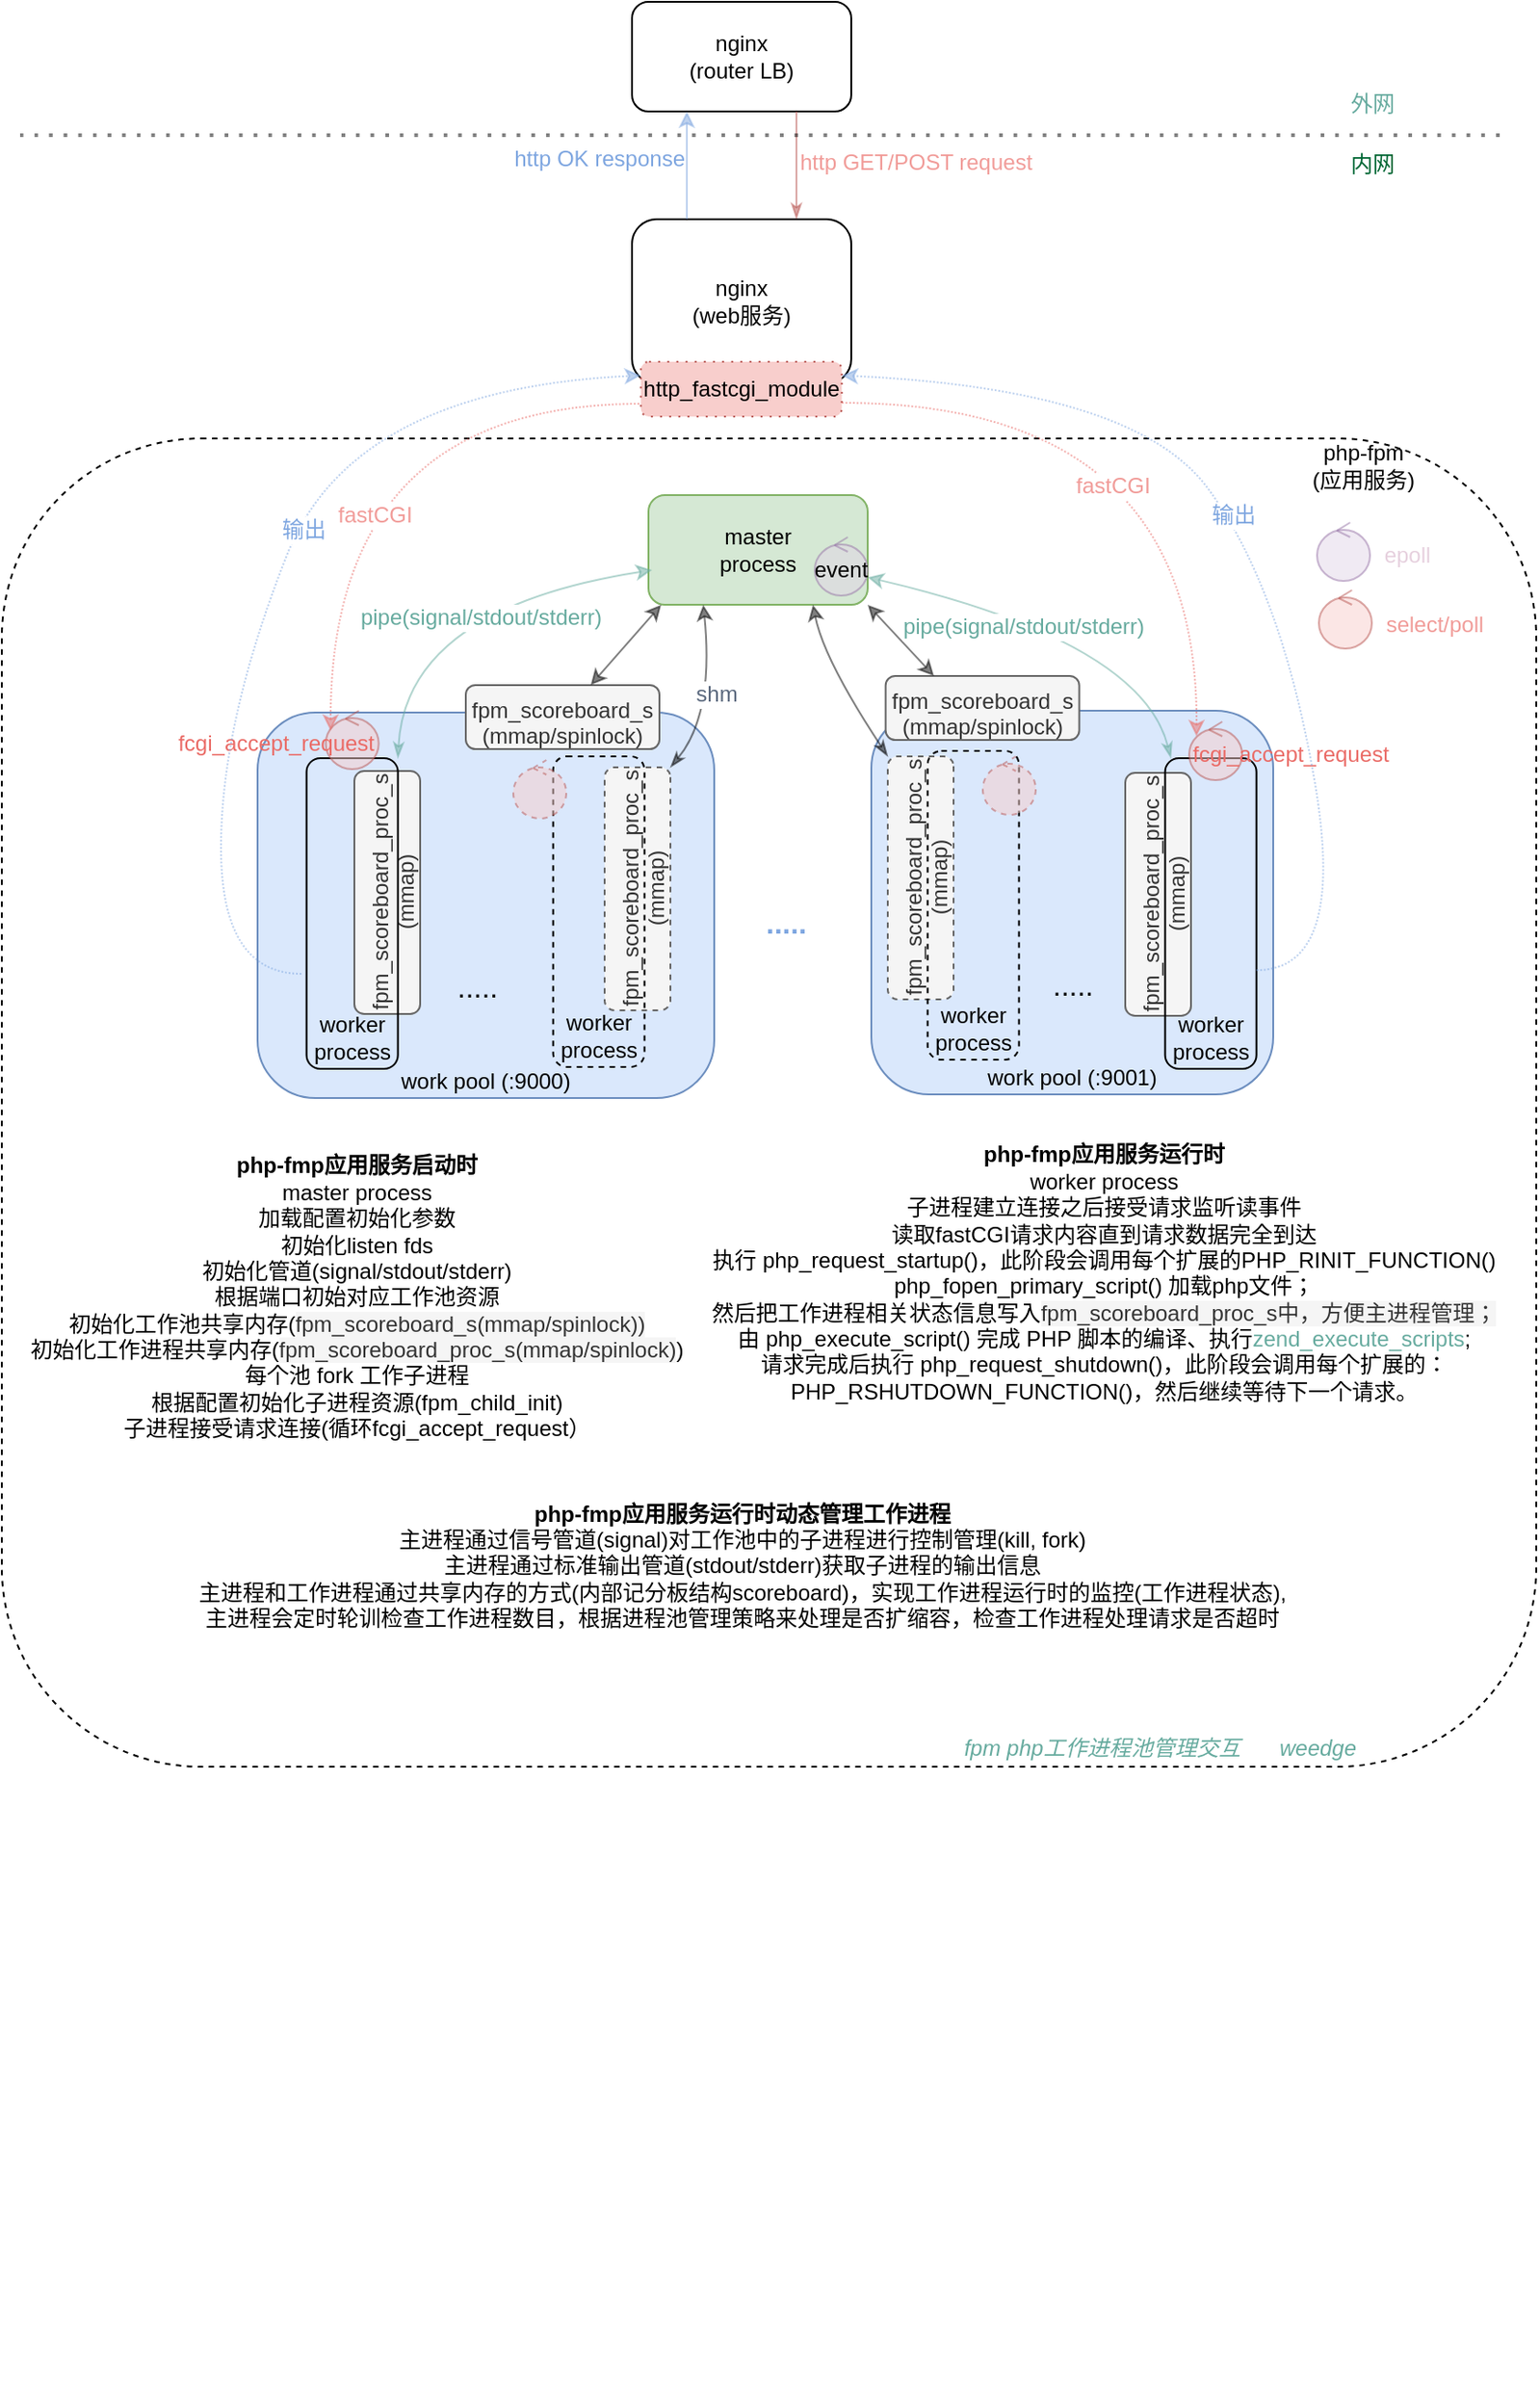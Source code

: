 <mxfile version="15.8.6" type="github">
  <diagram id="zYkpqrjhrI2a45teZ2bl" name="Page-1">
    <mxGraphModel dx="946" dy="603" grid="1" gridSize="10" guides="1" tooltips="1" connect="1" arrows="1" fold="1" page="1" pageScale="1" pageWidth="827" pageHeight="1169" math="0" shadow="0">
      <root>
        <mxCell id="0" />
        <mxCell id="1" parent="0" />
        <mxCell id="3jl18JNsWPMRGAtueJ_B-4" value="" style="rounded=1;whiteSpace=wrap;html=1;fillColor=none;dashed=1;" parent="1" vertex="1">
          <mxGeometry y="263" width="840" height="727" as="geometry" />
        </mxCell>
        <mxCell id="3jl18JNsWPMRGAtueJ_B-7" value="work pool (:9000)" style="rounded=1;whiteSpace=wrap;html=1;verticalAlign=bottom;fillColor=#dae8fc;strokeColor=#6c8ebf;" parent="1" vertex="1">
          <mxGeometry x="140" y="413" width="250" height="211" as="geometry" />
        </mxCell>
        <mxCell id="3jl18JNsWPMRGAtueJ_B-1" value="nginx&lt;br&gt;(web服务)" style="rounded=1;whiteSpace=wrap;html=1;" parent="1" vertex="1">
          <mxGeometry x="345" y="143" width="120" height="90" as="geometry" />
        </mxCell>
        <mxCell id="3jl18JNsWPMRGAtueJ_B-2" value="nginx&lt;br&gt;(router LB)" style="rounded=1;whiteSpace=wrap;html=1;" parent="1" vertex="1">
          <mxGeometry x="345" y="24" width="120" height="60" as="geometry" />
        </mxCell>
        <mxCell id="3jl18JNsWPMRGAtueJ_B-3" value="http_fastcgi_module" style="rounded=1;whiteSpace=wrap;html=1;dashed=1;fillColor=#f8cecc;dashPattern=1 4;strokeColor=#b85450;" parent="1" vertex="1">
          <mxGeometry x="349.82" y="221" width="110" height="30" as="geometry" />
        </mxCell>
        <mxCell id="3jl18JNsWPMRGAtueJ_B-5" value="php-fpm&lt;br&gt;(应用服务)" style="text;html=1;align=center;verticalAlign=middle;resizable=0;points=[];autosize=1;strokeColor=none;fillColor=none;" parent="1" vertex="1">
          <mxGeometry x="710" y="263" width="70" height="30" as="geometry" />
        </mxCell>
        <mxCell id="3jl18JNsWPMRGAtueJ_B-6" value="master&lt;br&gt;process" style="rounded=1;whiteSpace=wrap;html=1;fillColor=#d5e8d4;strokeColor=#82b366;" parent="1" vertex="1">
          <mxGeometry x="354" y="294" width="120" height="60" as="geometry" />
        </mxCell>
        <mxCell id="3jl18JNsWPMRGAtueJ_B-8" value="" style="shape=image;verticalLabelPosition=bottom;labelBackgroundColor=#ffffff;verticalAlign=top;aspect=fixed;imageAspect=0;image=https://img5.fanhaobai.com/2017/10/internal-php-fpm/9d9d0bb5-d970-4536-aa55-0f885648e551.png;imageBackground=none;" parent="1" vertex="1">
          <mxGeometry x="239" y="1020" width="349.58" height="320" as="geometry" />
        </mxCell>
        <mxCell id="3jl18JNsWPMRGAtueJ_B-10" value="fpm_scoreboard_proc_s&lt;br&gt;(mmap)" style="rounded=1;whiteSpace=wrap;html=1;verticalAlign=top;fillColor=#f5f5f5;fontColor=#333333;strokeColor=#666666;rotation=0;direction=south;horizontal=0;align=center;" parent="1" vertex="1">
          <mxGeometry x="193" y="445" width="36" height="133" as="geometry" />
        </mxCell>
        <mxCell id="3jl18JNsWPMRGAtueJ_B-12" value="worker process" style="rounded=1;whiteSpace=wrap;html=1;fillColor=none;verticalAlign=bottom;" parent="1" vertex="1">
          <mxGeometry x="166.82" y="438" width="50" height="170" as="geometry" />
        </mxCell>
        <mxCell id="3jl18JNsWPMRGAtueJ_B-13" value="fpm_scoreboard_s&lt;br style=&quot;font-size: 12px&quot;&gt;(mmap/spinlock)" style="rounded=1;whiteSpace=wrap;html=1;fillColor=#f5f5f5;verticalAlign=top;align=center;horizontal=1;fontSize=12;strokeColor=#666666;fontColor=#333333;" parent="1" vertex="1">
          <mxGeometry x="254" y="398" width="106" height="35" as="geometry" />
        </mxCell>
        <mxCell id="3jl18JNsWPMRGAtueJ_B-16" value="fpm_scoreboard_proc_s&lt;br&gt;(mmap)" style="rounded=1;whiteSpace=wrap;html=1;verticalAlign=top;fillColor=#f5f5f5;fontColor=#333333;strokeColor=#666666;rotation=0;direction=south;horizontal=0;dashed=1;" parent="1" vertex="1">
          <mxGeometry x="330" y="443" width="36" height="133" as="geometry" />
        </mxCell>
        <mxCell id="3jl18JNsWPMRGAtueJ_B-17" value="worker process" style="rounded=1;whiteSpace=wrap;html=1;fillColor=none;verticalAlign=bottom;dashed=1;" parent="1" vertex="1">
          <mxGeometry x="301.82" y="437" width="50" height="170" as="geometry" />
        </mxCell>
        <mxCell id="3jl18JNsWPMRGAtueJ_B-20" value="....." style="text;html=1;align=center;verticalAlign=middle;resizable=0;points=[];autosize=1;strokeColor=none;fillColor=none;fontSize=16;" parent="1" vertex="1">
          <mxGeometry x="240" y="553" width="40" height="20" as="geometry" />
        </mxCell>
        <mxCell id="3jl18JNsWPMRGAtueJ_B-21" value="work pool (:9001)" style="rounded=1;whiteSpace=wrap;html=1;verticalAlign=bottom;fillColor=#dae8fc;strokeColor=#6c8ebf;" parent="1" vertex="1">
          <mxGeometry x="476" y="412" width="220" height="210" as="geometry" />
        </mxCell>
        <mxCell id="3jl18JNsWPMRGAtueJ_B-22" value="fpm_scoreboard_proc_s&lt;br&gt;(mmap)" style="rounded=1;whiteSpace=wrap;html=1;verticalAlign=top;fillColor=#f5f5f5;fontColor=#333333;strokeColor=#666666;rotation=0;direction=south;horizontal=0;dashed=1;" parent="1" vertex="1">
          <mxGeometry x="485" y="437" width="36" height="133" as="geometry" />
        </mxCell>
        <mxCell id="3jl18JNsWPMRGAtueJ_B-23" value="worker process" style="rounded=1;whiteSpace=wrap;html=1;fillColor=none;verticalAlign=bottom;dashed=1;" parent="1" vertex="1">
          <mxGeometry x="506.82" y="434" width="50" height="169" as="geometry" />
        </mxCell>
        <mxCell id="3jl18JNsWPMRGAtueJ_B-24" value="fpm_scoreboard_s&lt;br style=&quot;font-size: 12px&quot;&gt;(mmap/spinlock)" style="rounded=1;whiteSpace=wrap;html=1;fillColor=#f5f5f5;verticalAlign=top;align=center;horizontal=1;fontSize=12;strokeColor=#666666;fontColor=#333333;" parent="1" vertex="1">
          <mxGeometry x="483.82" y="393" width="106" height="35" as="geometry" />
        </mxCell>
        <mxCell id="3jl18JNsWPMRGAtueJ_B-25" value="fpm_scoreboard_proc_s&lt;br&gt;(mmap)" style="rounded=1;whiteSpace=wrap;html=1;verticalAlign=top;fillColor=#f5f5f5;fontColor=#333333;strokeColor=#666666;rotation=0;direction=south;horizontal=0;" parent="1" vertex="1">
          <mxGeometry x="615" y="446" width="36" height="133" as="geometry" />
        </mxCell>
        <mxCell id="3jl18JNsWPMRGAtueJ_B-26" value="worker process" style="rounded=1;whiteSpace=wrap;html=1;fillColor=none;verticalAlign=bottom;" parent="1" vertex="1">
          <mxGeometry x="636.82" y="438" width="50" height="170" as="geometry" />
        </mxCell>
        <mxCell id="3jl18JNsWPMRGAtueJ_B-27" value="....." style="text;html=1;align=center;verticalAlign=middle;resizable=0;points=[];autosize=1;strokeColor=none;fillColor=none;fontSize=16;" parent="1" vertex="1">
          <mxGeometry x="566" y="552" width="40" height="20" as="geometry" />
        </mxCell>
        <mxCell id="3jl18JNsWPMRGAtueJ_B-28" value="....." style="text;html=1;align=center;verticalAlign=middle;resizable=0;points=[];autosize=1;strokeColor=none;fillColor=none;fontSize=16;fontStyle=1;fontColor=#7EA6E0;" parent="1" vertex="1">
          <mxGeometry x="408.5" y="518" width="40" height="20" as="geometry" />
        </mxCell>
        <mxCell id="3jl18JNsWPMRGAtueJ_B-35" value="" style="curved=1;endArrow=classic;html=1;rounded=0;fontSize=12;strokeWidth=1;opacity=50;entryX=0.25;entryY=1;entryDx=0;entryDy=0;exitX=0;exitY=0;exitDx=0;exitDy=0;startArrow=classicThin;startFill=1;" parent="1" source="3jl18JNsWPMRGAtueJ_B-16" target="3jl18JNsWPMRGAtueJ_B-6" edge="1">
          <mxGeometry width="50" height="50" relative="1" as="geometry">
            <mxPoint x="390" y="604" as="sourcePoint" />
            <mxPoint x="440" y="554" as="targetPoint" />
            <Array as="points">
              <mxPoint x="390" y="414" />
            </Array>
          </mxGeometry>
        </mxCell>
        <mxCell id="UesM6g5A7Yxn22nxan8f-11" value="shm" style="edgeLabel;html=1;align=center;verticalAlign=middle;resizable=0;points=[];fontSize=12;fontColor=#5A687D;" vertex="1" connectable="0" parent="3jl18JNsWPMRGAtueJ_B-35">
          <mxGeometry x="0.003" y="-2" relative="1" as="geometry">
            <mxPoint as="offset" />
          </mxGeometry>
        </mxCell>
        <mxCell id="3jl18JNsWPMRGAtueJ_B-36" value="" style="curved=1;endArrow=classic;html=1;rounded=0;fontSize=12;strokeWidth=1;opacity=50;entryX=0.75;entryY=1;entryDx=0;entryDy=0;startArrow=classicThin;startFill=1;exitX=0;exitY=1;exitDx=0;exitDy=0;" parent="1" source="3jl18JNsWPMRGAtueJ_B-22" target="3jl18JNsWPMRGAtueJ_B-6" edge="1">
          <mxGeometry width="50" height="50" relative="1" as="geometry">
            <mxPoint x="480" y="434" as="sourcePoint" />
            <mxPoint x="372.04" y="365.02" as="targetPoint" />
            <Array as="points">
              <mxPoint x="450" y="384" />
            </Array>
          </mxGeometry>
        </mxCell>
        <mxCell id="3jl18JNsWPMRGAtueJ_B-38" value="" style="endArrow=classic;startArrow=classic;html=1;rounded=0;fontSize=12;strokeWidth=1;opacity=50;exitX=0.25;exitY=0;exitDx=0;exitDy=0;entryX=1;entryY=1;entryDx=0;entryDy=0;" parent="1" source="3jl18JNsWPMRGAtueJ_B-24" target="3jl18JNsWPMRGAtueJ_B-6" edge="1">
          <mxGeometry width="50" height="50" relative="1" as="geometry">
            <mxPoint x="390" y="334" as="sourcePoint" />
            <mxPoint x="440" y="284" as="targetPoint" />
          </mxGeometry>
        </mxCell>
        <mxCell id="3jl18JNsWPMRGAtueJ_B-39" value="" style="endArrow=classic;startArrow=classic;html=1;rounded=0;fontSize=12;strokeWidth=1;opacity=50;entryX=0.058;entryY=1;entryDx=0;entryDy=0;entryPerimeter=0;" parent="1" source="3jl18JNsWPMRGAtueJ_B-13" target="3jl18JNsWPMRGAtueJ_B-6" edge="1">
          <mxGeometry width="50" height="50" relative="1" as="geometry">
            <mxPoint x="520.32" y="403" as="sourcePoint" />
            <mxPoint x="484" y="364" as="targetPoint" />
          </mxGeometry>
        </mxCell>
        <mxCell id="UesM6g5A7Yxn22nxan8f-1" value="&lt;b&gt;php-fmp应用服务启动时&lt;/b&gt;&lt;br&gt;master process&lt;br&gt;加载配置初始化参数&lt;br&gt;初始化listen fds&lt;br&gt;初始化管道(signal/stdout/stderr)&lt;br&gt;根据端口初始对应工作池资源&lt;br&gt;初始化工作池共享内存(&lt;span style=&quot;color: rgb(51 , 51 , 51) ; background-color: rgb(245 , 245 , 245)&quot;&gt;fpm_scoreboard_s&lt;/span&gt;&lt;span style=&quot;color: rgb(51 , 51 , 51) ; background-color: rgb(245 , 245 , 245)&quot;&gt;(mmap/spinlock))&lt;br&gt;&lt;/span&gt;初始化工作进程共享内存(&lt;span style=&quot;color: rgb(51 , 51 , 51) ; background-color: rgb(245 , 245 , 245)&quot;&gt;fpm_scoreboard_proc_s&lt;/span&gt;&lt;span style=&quot;color: rgb(51 , 51 , 51) ; background-color: rgb(245 , 245 , 245)&quot;&gt;(mmap/spinlock)&lt;/span&gt;)&lt;br&gt;每个池 fork 工作子进程&lt;br&gt;根据配置初始化子进程资源(fpm_child_init)&lt;br&gt;子进程接受请求连接(循环fcgi_accept_request）" style="text;html=1;align=center;verticalAlign=middle;resizable=0;points=[];autosize=1;strokeColor=none;fillColor=none;fontSize=12;" vertex="1" parent="1">
          <mxGeometry x="9" y="653" width="370" height="160" as="geometry" />
        </mxCell>
        <mxCell id="UesM6g5A7Yxn22nxan8f-5" value="fcgi_accept_request" style="ellipse;shape=umlControl;whiteSpace=wrap;html=1;fontSize=12;fillColor=#f8cecc;opacity=50;strokeColor=#b85450;fontColor=#EA6B66;align=right;" vertex="1" parent="1">
          <mxGeometry x="177.32" y="412" width="29" height="32" as="geometry" />
        </mxCell>
        <mxCell id="UesM6g5A7Yxn22nxan8f-7" value="" style="ellipse;shape=umlControl;whiteSpace=wrap;html=1;fontSize=12;fillColor=#f8cecc;opacity=50;strokeColor=#b85450;dashed=1;" vertex="1" parent="1">
          <mxGeometry x="280" y="439" width="29" height="32" as="geometry" />
        </mxCell>
        <mxCell id="UesM6g5A7Yxn22nxan8f-8" value="" style="ellipse;shape=umlControl;whiteSpace=wrap;html=1;fontSize=12;fillColor=#f8cecc;opacity=50;strokeColor=#b85450;dashed=1;" vertex="1" parent="1">
          <mxGeometry x="537" y="437" width="29" height="32" as="geometry" />
        </mxCell>
        <mxCell id="UesM6g5A7Yxn22nxan8f-9" value="&lt;span style=&quot;color: rgb(234 , 107 , 102)&quot;&gt;fcgi_accept_request&lt;/span&gt;" style="ellipse;shape=umlControl;whiteSpace=wrap;html=1;fontSize=12;fillColor=#f8cecc;opacity=50;strokeColor=#b85450;align=left;" vertex="1" parent="1">
          <mxGeometry x="650" y="418" width="29" height="32" as="geometry" />
        </mxCell>
        <mxCell id="UesM6g5A7Yxn22nxan8f-12" value="" style="curved=1;endArrow=classic;html=1;rounded=0;fontSize=12;fontColor=#5A687D;strokeWidth=1;opacity=50;entryX=1;entryY=0.75;entryDx=0;entryDy=0;startArrow=classicThin;startFill=1;strokeColor=#67AB9F;" edge="1" parent="1" target="3jl18JNsWPMRGAtueJ_B-6">
          <mxGeometry width="50" height="50" relative="1" as="geometry">
            <mxPoint x="640" y="438" as="sourcePoint" />
            <mxPoint x="460" y="364" as="targetPoint" />
            <Array as="points">
              <mxPoint x="624" y="374" />
            </Array>
          </mxGeometry>
        </mxCell>
        <mxCell id="UesM6g5A7Yxn22nxan8f-15" value="&lt;span style=&quot;color: rgba(0 , 0 , 0 , 0) ; font-family: monospace ; font-size: 0px ; background-color: rgb(248 , 249 , 250)&quot;&gt;%3CmxGraphModel%3E%3Croot%3E%3CmxCell%20id%3D%220%22%2F%3E%3CmxCell%20id%3D%221%22%20parent%3D%220%22%2F%3E%3CmxCell%20id%3D%222%22%20value%3D%22%22%20style%3D%22curved%3D1%3BendArrow%3Dclassic%3Bhtml%3D1%3Brounded%3D0%3BfontSize%3D12%3BfontColor%3D%235A687D%3BstrokeWidth%3D1%3Bopacity%3D50%3BentryX%3D1%3BentryY%3D0.75%3BentryDx%3D0%3BentryDy%3D0%3BexitX%3D0%3BexitY%3D0.75%3BexitDx%3D0%3BexitDy%3D0%3BstartArrow%3DclassicThin%3BstartFill%3D1%3B%22%20edge%3D%221%22%20parent%3D%221%22%3E%3CmxGeometry%20width%3D%2250%22%20height%3D%2250%22%20relative%3D%221%22%20as%3D%22geometry%22%3E%3CmxPoint%20x%3D%22624%22%20y%3D%22502%22%20as%3D%22sourcePoint%22%2F%3E%3CmxPoint%20x%3D%22474%22%20y%3D%22395%22%20as%3D%22targetPoint%22%2F%3E%3CArray%20as%3D%22points%22%3E%3CmxPoint%20x%3D%22624%22%20y%3D%22430%22%2F%3E%3C%2FArray%3E%3C%2FmxGeometry%3E%3C%2FmxCell%3E%3C%2Froot%3E%3C%2FmxGraphModel%3&lt;/span&gt;" style="edgeLabel;html=1;align=center;verticalAlign=middle;resizable=0;points=[];fontSize=12;fontColor=#5A687D;" vertex="1" connectable="0" parent="UesM6g5A7Yxn22nxan8f-12">
          <mxGeometry x="0.198" y="6" relative="1" as="geometry">
            <mxPoint y="-1" as="offset" />
          </mxGeometry>
        </mxCell>
        <mxCell id="UesM6g5A7Yxn22nxan8f-16" value="&lt;font color=&quot;#67ab9f&quot;&gt;pipe(signal/stdout/stderr)&lt;/font&gt;" style="edgeLabel;html=1;align=center;verticalAlign=middle;resizable=0;points=[];fontSize=12;fontColor=#5A687D;" vertex="1" connectable="0" parent="UesM6g5A7Yxn22nxan8f-12">
          <mxGeometry x="0.194" y="7" relative="1" as="geometry">
            <mxPoint as="offset" />
          </mxGeometry>
        </mxCell>
        <mxCell id="UesM6g5A7Yxn22nxan8f-14" value="" style="curved=1;endArrow=classic;html=1;rounded=0;fontSize=12;fontColor=#5A687D;strokeWidth=1;opacity=50;entryX=0.008;entryY=0.65;entryDx=0;entryDy=0;startArrow=classicThin;startFill=1;entryPerimeter=0;strokeColor=#67AB9F;exitX=1;exitY=0;exitDx=0;exitDy=0;" edge="1" parent="1" source="3jl18JNsWPMRGAtueJ_B-12">
          <mxGeometry width="50" height="50" relative="1" as="geometry">
            <mxPoint x="220" y="434" as="sourcePoint" />
            <mxPoint x="355.96" y="335" as="targetPoint" />
            <Array as="points">
              <mxPoint x="221" y="356" />
            </Array>
          </mxGeometry>
        </mxCell>
        <mxCell id="UesM6g5A7Yxn22nxan8f-17" value="&lt;font color=&quot;#67ab9f&quot;&gt;pipe(signal/stdout/stderr)&lt;/font&gt;" style="edgeLabel;html=1;align=center;verticalAlign=middle;resizable=0;points=[];fontSize=12;fontColor=#5A687D;" vertex="1" connectable="0" parent="UesM6g5A7Yxn22nxan8f-14">
          <mxGeometry x="0.116" y="-11" relative="1" as="geometry">
            <mxPoint as="offset" />
          </mxGeometry>
        </mxCell>
        <mxCell id="UesM6g5A7Yxn22nxan8f-18" value="event" style="ellipse;shape=umlControl;whiteSpace=wrap;html=1;fontSize=12;fillColor=#e1d5e7;opacity=50;strokeColor=#9673a6;" vertex="1" parent="1">
          <mxGeometry x="445" y="317" width="29" height="32" as="geometry" />
        </mxCell>
        <mxCell id="UesM6g5A7Yxn22nxan8f-19" value="" style="endArrow=none;startArrow=classic;html=1;rounded=0;fontSize=12;fontColor=#67AB9F;strokeColor=#EA6B66;strokeWidth=1;opacity=50;jumpStyle=sharp;jumpSize=5;edgeStyle=orthogonalEdgeStyle;curved=1;dashed=1;dashPattern=1 1;exitX=0.092;exitY=0.344;exitDx=0;exitDy=0;exitPerimeter=0;endFill=0;" edge="1" parent="1" source="UesM6g5A7Yxn22nxan8f-5">
          <mxGeometry width="50" height="50" relative="1" as="geometry">
            <mxPoint x="188" y="414" as="sourcePoint" />
            <mxPoint x="350" y="244" as="targetPoint" />
            <Array as="points">
              <mxPoint x="180" y="244" />
              <mxPoint x="350" y="244" />
            </Array>
          </mxGeometry>
        </mxCell>
        <mxCell id="UesM6g5A7Yxn22nxan8f-33" value="&lt;span style=&quot;color: rgb(241 , 156 , 153)&quot;&gt;fastCGI&lt;/span&gt;" style="edgeLabel;html=1;align=center;verticalAlign=middle;resizable=0;points=[];fontSize=12;fontColor=#7EA6E0;" vertex="1" connectable="0" parent="UesM6g5A7Yxn22nxan8f-19">
          <mxGeometry x="-0.324" y="-24" relative="1" as="geometry">
            <mxPoint as="offset" />
          </mxGeometry>
        </mxCell>
        <mxCell id="UesM6g5A7Yxn22nxan8f-21" value="" style="endArrow=none;startArrow=classic;html=1;rounded=0;fontSize=12;fontColor=#67AB9F;strokeColor=#EA6B66;strokeWidth=1;opacity=50;entryX=1;entryY=0.75;entryDx=0;entryDy=0;jumpStyle=sharp;jumpSize=5;edgeStyle=orthogonalEdgeStyle;curved=1;dashed=1;dashPattern=1 1;exitX=0.138;exitY=0.25;exitDx=0;exitDy=0;exitPerimeter=0;endFill=0;" edge="1" parent="1" source="UesM6g5A7Yxn22nxan8f-9" target="3jl18JNsWPMRGAtueJ_B-3">
          <mxGeometry width="50" height="50" relative="1" as="geometry">
            <mxPoint x="189.988" y="433.008" as="sourcePoint" />
            <mxPoint x="359.82" y="261" as="targetPoint" />
            <Array as="points">
              <mxPoint x="655" y="244" />
            </Array>
          </mxGeometry>
        </mxCell>
        <mxCell id="UesM6g5A7Yxn22nxan8f-22" value="&lt;font color=&quot;#f19c99&quot;&gt;fastCGI&lt;/font&gt;" style="edgeLabel;html=1;align=center;verticalAlign=middle;resizable=0;points=[];fontSize=12;fontColor=#67AB9F;" vertex="1" connectable="0" parent="UesM6g5A7Yxn22nxan8f-21">
          <mxGeometry x="0.215" y="44" relative="1" as="geometry">
            <mxPoint x="-1" y="1" as="offset" />
          </mxGeometry>
        </mxCell>
        <mxCell id="UesM6g5A7Yxn22nxan8f-24" value="" style="curved=1;endArrow=classic;html=1;rounded=0;dashed=1;dashPattern=1 1;fontSize=12;fontColor=#7EA6E0;strokeColor=#7EA6E0;strokeWidth=1;opacity=50;jumpStyle=sharp;jumpSize=5;entryX=1;entryY=0.25;entryDx=0;entryDy=0;" edge="1" parent="1" target="3jl18JNsWPMRGAtueJ_B-3">
          <mxGeometry width="50" height="50" relative="1" as="geometry">
            <mxPoint x="686.82" y="554" as="sourcePoint" />
            <mxPoint x="736.82" y="504" as="targetPoint" />
            <Array as="points">
              <mxPoint x="736.82" y="554" />
              <mxPoint x="700" y="344" />
              <mxPoint x="620" y="236" />
            </Array>
          </mxGeometry>
        </mxCell>
        <mxCell id="UesM6g5A7Yxn22nxan8f-25" value="输出" style="edgeLabel;html=1;align=center;verticalAlign=middle;resizable=0;points=[];fontSize=12;fontColor=#7EA6E0;" vertex="1" connectable="0" parent="UesM6g5A7Yxn22nxan8f-24">
          <mxGeometry x="0.112" y="-2" relative="1" as="geometry">
            <mxPoint as="offset" />
          </mxGeometry>
        </mxCell>
        <mxCell id="UesM6g5A7Yxn22nxan8f-26" value="" style="curved=1;endArrow=classic;html=1;rounded=0;dashed=1;dashPattern=1 1;fontSize=12;fontColor=#7EA6E0;strokeColor=#7EA6E0;strokeWidth=1;opacity=50;jumpStyle=sharp;jumpSize=5;exitX=-0.056;exitY=0.694;exitDx=0;exitDy=0;exitPerimeter=0;entryX=0;entryY=0.25;entryDx=0;entryDy=0;" edge="1" parent="1" source="3jl18JNsWPMRGAtueJ_B-12" target="3jl18JNsWPMRGAtueJ_B-3">
          <mxGeometry width="50" height="50" relative="1" as="geometry">
            <mxPoint x="70" y="418" as="sourcePoint" />
            <mxPoint x="120" y="368" as="targetPoint" />
            <Array as="points">
              <mxPoint x="120" y="556" />
              <mxPoint x="120" y="418" />
              <mxPoint x="192" y="236" />
            </Array>
          </mxGeometry>
        </mxCell>
        <mxCell id="UesM6g5A7Yxn22nxan8f-27" value="输出" style="edgeLabel;html=1;align=center;verticalAlign=middle;resizable=0;points=[];fontSize=12;fontColor=#7EA6E0;" vertex="1" connectable="0" parent="UesM6g5A7Yxn22nxan8f-26">
          <mxGeometry x="0.106" y="-3" relative="1" as="geometry">
            <mxPoint as="offset" />
          </mxGeometry>
        </mxCell>
        <mxCell id="UesM6g5A7Yxn22nxan8f-28" value="" style="ellipse;shape=umlControl;whiteSpace=wrap;html=1;fontSize=12;fillColor=#e1d5e7;opacity=50;strokeColor=#9673a6;" vertex="1" parent="1">
          <mxGeometry x="720" y="309" width="29" height="32" as="geometry" />
        </mxCell>
        <mxCell id="UesM6g5A7Yxn22nxan8f-29" value="&lt;font color=&quot;#e6d0de&quot;&gt;epoll&lt;/font&gt;" style="text;html=1;align=center;verticalAlign=middle;resizable=0;points=[];autosize=1;strokeColor=none;fillColor=none;fontSize=12;fontColor=#7EA6E0;" vertex="1" parent="1">
          <mxGeometry x="749" y="317" width="40" height="20" as="geometry" />
        </mxCell>
        <mxCell id="UesM6g5A7Yxn22nxan8f-30" value="" style="ellipse;shape=umlControl;whiteSpace=wrap;html=1;fontSize=12;fillColor=#f8cecc;opacity=50;strokeColor=#b85450;align=left;" vertex="1" parent="1">
          <mxGeometry x="721" y="346" width="29" height="32" as="geometry" />
        </mxCell>
        <mxCell id="UesM6g5A7Yxn22nxan8f-31" value="&lt;font color=&quot;#f19c99&quot;&gt;select/poll&lt;/font&gt;" style="text;html=1;align=center;verticalAlign=middle;resizable=0;points=[];autosize=1;strokeColor=none;fillColor=none;fontSize=12;fontColor=#EA6B66;" vertex="1" parent="1">
          <mxGeometry x="749" y="355" width="70" height="20" as="geometry" />
        </mxCell>
        <mxCell id="UesM6g5A7Yxn22nxan8f-35" value="" style="endArrow=classic;html=1;rounded=0;fontSize=12;fontColor=#7EA6E0;strokeColor=#7EA6E0;strokeWidth=1;opacity=50;curved=1;jumpStyle=sharp;jumpSize=5;entryX=0.25;entryY=1;entryDx=0;entryDy=0;exitX=0.25;exitY=0;exitDx=0;exitDy=0;" edge="1" parent="1" source="3jl18JNsWPMRGAtueJ_B-1" target="3jl18JNsWPMRGAtueJ_B-2">
          <mxGeometry width="50" height="50" relative="1" as="geometry">
            <mxPoint x="380" y="274" as="sourcePoint" />
            <mxPoint x="430" y="224" as="targetPoint" />
          </mxGeometry>
        </mxCell>
        <mxCell id="UesM6g5A7Yxn22nxan8f-39" value="http OK response" style="edgeLabel;html=1;align=right;verticalAlign=middle;resizable=0;points=[];fontSize=12;fontColor=#7EA6E0;" vertex="1" connectable="0" parent="UesM6g5A7Yxn22nxan8f-35">
          <mxGeometry x="0.119" y="-1" relative="1" as="geometry">
            <mxPoint x="-2" as="offset" />
          </mxGeometry>
        </mxCell>
        <mxCell id="UesM6g5A7Yxn22nxan8f-36" value="" style="endArrow=none;startArrow=classicThin;html=1;rounded=0;fontSize=12;fontColor=#7EA6E0;strokeColor=#b85450;strokeWidth=1;opacity=50;curved=1;jumpStyle=sharp;jumpSize=5;entryX=0.75;entryY=1;entryDx=0;entryDy=0;exitX=0.75;exitY=0;exitDx=0;exitDy=0;startFill=1;endFill=0;fillColor=#f8cecc;" edge="1" parent="1" source="3jl18JNsWPMRGAtueJ_B-1" target="3jl18JNsWPMRGAtueJ_B-2">
          <mxGeometry width="50" height="50" relative="1" as="geometry">
            <mxPoint x="380" y="274" as="sourcePoint" />
            <mxPoint x="430" y="224" as="targetPoint" />
          </mxGeometry>
        </mxCell>
        <mxCell id="UesM6g5A7Yxn22nxan8f-38" value="&lt;font color=&quot;#f19c99&quot;&gt;http GET/POST request&lt;/font&gt;" style="edgeLabel;html=1;align=left;verticalAlign=middle;resizable=0;points=[];fontSize=12;fontColor=#7EA6E0;" vertex="1" connectable="0" parent="UesM6g5A7Yxn22nxan8f-36">
          <mxGeometry x="0.051" relative="1" as="geometry">
            <mxPoint as="offset" />
          </mxGeometry>
        </mxCell>
        <mxCell id="UesM6g5A7Yxn22nxan8f-41" value="&lt;b&gt;php-fmp应用服务运行时&lt;br&gt;&lt;/b&gt;worker process&lt;br&gt;子进程建立连接之后接受请求监听读事件&lt;br&gt;读取fastCGI请求内容直到请求数据完全到达&lt;br&gt;执行 php_request_startup()，此阶段会调用每个扩展的PHP_RINIT_FUNCTION()&lt;br&gt;php_fopen_primary_script() 加载php文件；&lt;br&gt;然后把工作进程相关状态信息写入&lt;span style=&quot;color: rgb(51 , 51 , 51) ; background-color: rgb(245 , 245 , 245)&quot;&gt;fpm_scoreboard_proc_s中，方便主进程管理；&lt;/span&gt;&lt;br&gt;由 php_execute_script() 完成 PHP 脚本的编译、执行&lt;span style=&quot;color: rgb(103 , 171 , 159)&quot;&gt;zend_execute_scripts&lt;/span&gt;;&lt;br&gt;请求完成后执行 php_request_shutdown()，此阶段会调用每个扩展的：&lt;br&gt;PHP_RSHUTDOWN_FUNCTION()，然后继续等待下一个请求。&lt;span style=&quot;color: rgb(103 , 171 , 159)&quot;&gt;&lt;br&gt;&lt;br&gt;&lt;/span&gt;" style="text;html=1;align=center;verticalAlign=middle;resizable=0;points=[];autosize=1;strokeColor=none;fillColor=none;fontSize=12;" vertex="1" parent="1">
          <mxGeometry x="383" y="647" width="440" height="160" as="geometry" />
        </mxCell>
        <mxCell id="UesM6g5A7Yxn22nxan8f-42" value="" style="endArrow=none;dashed=1;html=1;dashPattern=1 3;strokeWidth=2;rounded=0;fontSize=12;fontColor=#7EA6E0;opacity=50;curved=1;jumpStyle=sharp;jumpSize=5;" edge="1" parent="1">
          <mxGeometry width="50" height="50" relative="1" as="geometry">
            <mxPoint x="10" y="97" as="sourcePoint" />
            <mxPoint x="820" y="97" as="targetPoint" />
          </mxGeometry>
        </mxCell>
        <mxCell id="UesM6g5A7Yxn22nxan8f-43" value="外网" style="text;html=1;align=center;verticalAlign=middle;resizable=0;points=[];autosize=1;strokeColor=none;fillColor=none;fontSize=12;fontColor=#67AB9F;" vertex="1" parent="1">
          <mxGeometry x="730" y="70" width="40" height="20" as="geometry" />
        </mxCell>
        <mxCell id="UesM6g5A7Yxn22nxan8f-45" value="内网" style="text;html=1;align=center;verticalAlign=middle;resizable=0;points=[];autosize=1;strokeColor=none;fillColor=none;fontSize=12;fontColor=#006633;" vertex="1" parent="1">
          <mxGeometry x="730" y="103" width="40" height="20" as="geometry" />
        </mxCell>
        <mxCell id="UesM6g5A7Yxn22nxan8f-47" value="&lt;b&gt;php-fmp应用服务运行时动态管理工作进程&lt;br&gt;&lt;/b&gt;主进程通过信号管道(signal)对工作池中的子进程进行控制管理(kill, fork)&lt;br&gt;主进程通过标准输出管道(stdout/stderr)获取子进程的输出信息&lt;br&gt;主进程和工作进程通过共享内存的方式(内部记分板结构scoreboard)，实现工作进程运行时的监控(工作进程状态), &lt;br&gt;主进程会定时轮训检查工作进程数目，根据进程池管理策略来处理是否扩缩容，检查工作进程处理请求是否超时" style="text;html=1;align=center;verticalAlign=middle;resizable=0;points=[];autosize=1;strokeColor=none;fillColor=none;fontSize=12;" vertex="1" parent="1">
          <mxGeometry x="100" y="840" width="610" height="80" as="geometry" />
        </mxCell>
        <mxCell id="UesM6g5A7Yxn22nxan8f-48" value="fpm php工作进程池管理交互" style="text;html=1;align=center;verticalAlign=middle;resizable=0;points=[];autosize=1;strokeColor=none;fillColor=none;fontSize=12;fontColor=#67AB9F;fontStyle=2" vertex="1" parent="1">
          <mxGeometry x="516.82" y="970" width="170" height="20" as="geometry" />
        </mxCell>
        <mxCell id="UesM6g5A7Yxn22nxan8f-49" value="weedge" style="text;html=1;align=center;verticalAlign=middle;resizable=0;points=[];autosize=1;strokeColor=none;fillColor=none;fontSize=12;fontColor=#67AB9F;fontStyle=2" vertex="1" parent="1">
          <mxGeometry x="690" y="970" width="60" height="20" as="geometry" />
        </mxCell>
      </root>
    </mxGraphModel>
  </diagram>
</mxfile>
